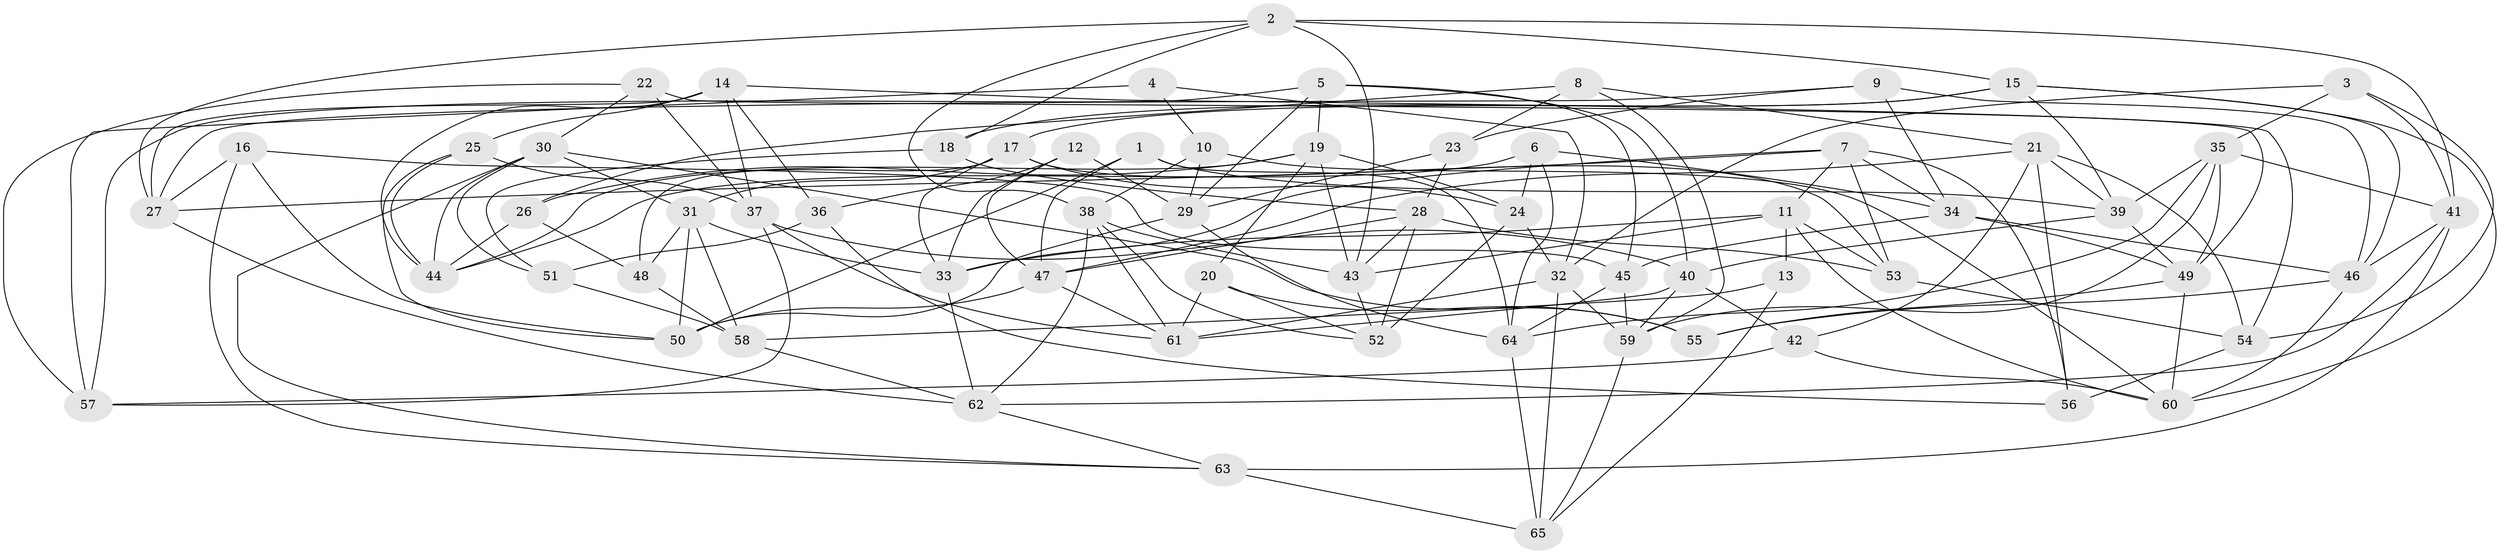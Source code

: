 // original degree distribution, {4: 1.0}
// Generated by graph-tools (version 1.1) at 2025/38/03/04/25 23:38:16]
// undirected, 65 vertices, 167 edges
graph export_dot {
  node [color=gray90,style=filled];
  1;
  2;
  3;
  4;
  5;
  6;
  7;
  8;
  9;
  10;
  11;
  12;
  13;
  14;
  15;
  16;
  17;
  18;
  19;
  20;
  21;
  22;
  23;
  24;
  25;
  26;
  27;
  28;
  29;
  30;
  31;
  32;
  33;
  34;
  35;
  36;
  37;
  38;
  39;
  40;
  41;
  42;
  43;
  44;
  45;
  46;
  47;
  48;
  49;
  50;
  51;
  52;
  53;
  54;
  55;
  56;
  57;
  58;
  59;
  60;
  61;
  62;
  63;
  64;
  65;
  1 -- 39 [weight=1.0];
  1 -- 47 [weight=1.0];
  1 -- 50 [weight=1.0];
  1 -- 64 [weight=1.0];
  2 -- 15 [weight=1.0];
  2 -- 18 [weight=1.0];
  2 -- 27 [weight=1.0];
  2 -- 38 [weight=1.0];
  2 -- 41 [weight=1.0];
  2 -- 43 [weight=1.0];
  3 -- 32 [weight=1.0];
  3 -- 35 [weight=1.0];
  3 -- 41 [weight=1.0];
  3 -- 54 [weight=1.0];
  4 -- 10 [weight=1.0];
  4 -- 32 [weight=1.0];
  4 -- 57 [weight=2.0];
  5 -- 19 [weight=1.0];
  5 -- 29 [weight=1.0];
  5 -- 40 [weight=1.0];
  5 -- 45 [weight=2.0];
  5 -- 57 [weight=1.0];
  6 -- 24 [weight=1.0];
  6 -- 34 [weight=1.0];
  6 -- 44 [weight=1.0];
  6 -- 64 [weight=1.0];
  7 -- 11 [weight=1.0];
  7 -- 27 [weight=1.0];
  7 -- 33 [weight=1.0];
  7 -- 34 [weight=1.0];
  7 -- 53 [weight=1.0];
  7 -- 56 [weight=1.0];
  8 -- 21 [weight=1.0];
  8 -- 23 [weight=1.0];
  8 -- 26 [weight=1.0];
  8 -- 59 [weight=1.0];
  9 -- 23 [weight=1.0];
  9 -- 27 [weight=1.0];
  9 -- 34 [weight=1.0];
  9 -- 46 [weight=1.0];
  10 -- 29 [weight=1.0];
  10 -- 38 [weight=1.0];
  10 -- 60 [weight=1.0];
  11 -- 13 [weight=1.0];
  11 -- 33 [weight=1.0];
  11 -- 43 [weight=1.0];
  11 -- 53 [weight=1.0];
  11 -- 60 [weight=1.0];
  12 -- 29 [weight=1.0];
  12 -- 33 [weight=1.0];
  12 -- 36 [weight=1.0];
  12 -- 47 [weight=1.0];
  13 -- 58 [weight=2.0];
  13 -- 65 [weight=1.0];
  14 -- 25 [weight=1.0];
  14 -- 27 [weight=1.0];
  14 -- 36 [weight=1.0];
  14 -- 37 [weight=1.0];
  14 -- 44 [weight=1.0];
  14 -- 54 [weight=1.0];
  15 -- 17 [weight=1.0];
  15 -- 18 [weight=1.0];
  15 -- 39 [weight=1.0];
  15 -- 46 [weight=1.0];
  15 -- 60 [weight=1.0];
  16 -- 27 [weight=1.0];
  16 -- 45 [weight=1.0];
  16 -- 50 [weight=1.0];
  16 -- 63 [weight=1.0];
  17 -- 24 [weight=1.0];
  17 -- 31 [weight=1.0];
  17 -- 33 [weight=1.0];
  17 -- 48 [weight=1.0];
  17 -- 53 [weight=1.0];
  18 -- 28 [weight=1.0];
  18 -- 51 [weight=1.0];
  19 -- 20 [weight=1.0];
  19 -- 24 [weight=1.0];
  19 -- 26 [weight=1.0];
  19 -- 43 [weight=1.0];
  19 -- 44 [weight=1.0];
  20 -- 52 [weight=1.0];
  20 -- 55 [weight=1.0];
  20 -- 61 [weight=1.0];
  21 -- 39 [weight=1.0];
  21 -- 42 [weight=1.0];
  21 -- 47 [weight=1.0];
  21 -- 54 [weight=1.0];
  21 -- 56 [weight=1.0];
  22 -- 30 [weight=1.0];
  22 -- 37 [weight=1.0];
  22 -- 49 [weight=1.0];
  22 -- 57 [weight=1.0];
  23 -- 28 [weight=1.0];
  23 -- 29 [weight=1.0];
  24 -- 32 [weight=1.0];
  24 -- 52 [weight=2.0];
  25 -- 37 [weight=1.0];
  25 -- 44 [weight=1.0];
  25 -- 50 [weight=1.0];
  26 -- 44 [weight=1.0];
  26 -- 48 [weight=1.0];
  27 -- 62 [weight=1.0];
  28 -- 43 [weight=1.0];
  28 -- 47 [weight=1.0];
  28 -- 52 [weight=1.0];
  28 -- 53 [weight=1.0];
  29 -- 50 [weight=1.0];
  29 -- 64 [weight=1.0];
  30 -- 31 [weight=1.0];
  30 -- 44 [weight=1.0];
  30 -- 51 [weight=1.0];
  30 -- 55 [weight=1.0];
  30 -- 63 [weight=1.0];
  31 -- 33 [weight=1.0];
  31 -- 48 [weight=1.0];
  31 -- 50 [weight=1.0];
  31 -- 58 [weight=1.0];
  32 -- 59 [weight=1.0];
  32 -- 61 [weight=1.0];
  32 -- 65 [weight=1.0];
  33 -- 62 [weight=1.0];
  34 -- 45 [weight=1.0];
  34 -- 46 [weight=1.0];
  34 -- 49 [weight=1.0];
  35 -- 39 [weight=1.0];
  35 -- 41 [weight=1.0];
  35 -- 49 [weight=1.0];
  35 -- 59 [weight=1.0];
  35 -- 64 [weight=1.0];
  36 -- 51 [weight=1.0];
  36 -- 56 [weight=1.0];
  37 -- 40 [weight=1.0];
  37 -- 57 [weight=1.0];
  37 -- 61 [weight=1.0];
  38 -- 43 [weight=1.0];
  38 -- 52 [weight=1.0];
  38 -- 61 [weight=1.0];
  38 -- 62 [weight=1.0];
  39 -- 40 [weight=1.0];
  39 -- 49 [weight=1.0];
  40 -- 42 [weight=1.0];
  40 -- 59 [weight=1.0];
  40 -- 61 [weight=1.0];
  41 -- 46 [weight=1.0];
  41 -- 62 [weight=1.0];
  41 -- 63 [weight=1.0];
  42 -- 57 [weight=1.0];
  42 -- 60 [weight=1.0];
  43 -- 52 [weight=1.0];
  45 -- 59 [weight=1.0];
  45 -- 64 [weight=1.0];
  46 -- 55 [weight=1.0];
  46 -- 60 [weight=1.0];
  47 -- 50 [weight=1.0];
  47 -- 61 [weight=1.0];
  48 -- 58 [weight=1.0];
  49 -- 55 [weight=1.0];
  49 -- 60 [weight=1.0];
  51 -- 58 [weight=1.0];
  53 -- 54 [weight=2.0];
  54 -- 56 [weight=1.0];
  58 -- 62 [weight=1.0];
  59 -- 65 [weight=1.0];
  62 -- 63 [weight=1.0];
  63 -- 65 [weight=2.0];
  64 -- 65 [weight=1.0];
}

